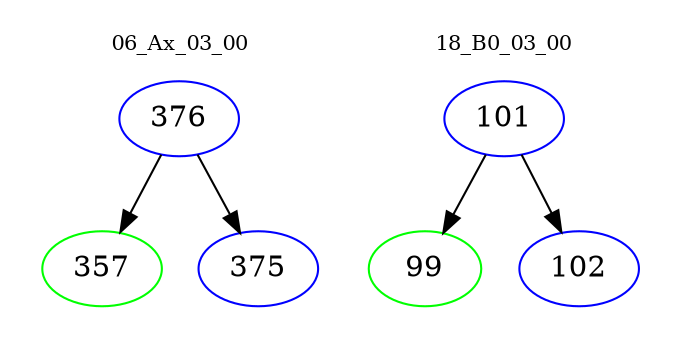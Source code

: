 digraph{
subgraph cluster_0 {
color = white
label = "06_Ax_03_00";
fontsize=10;
T0_376 [label="376", color="blue"]
T0_376 -> T0_357 [color="black"]
T0_357 [label="357", color="green"]
T0_376 -> T0_375 [color="black"]
T0_375 [label="375", color="blue"]
}
subgraph cluster_1 {
color = white
label = "18_B0_03_00";
fontsize=10;
T1_101 [label="101", color="blue"]
T1_101 -> T1_99 [color="black"]
T1_99 [label="99", color="green"]
T1_101 -> T1_102 [color="black"]
T1_102 [label="102", color="blue"]
}
}
